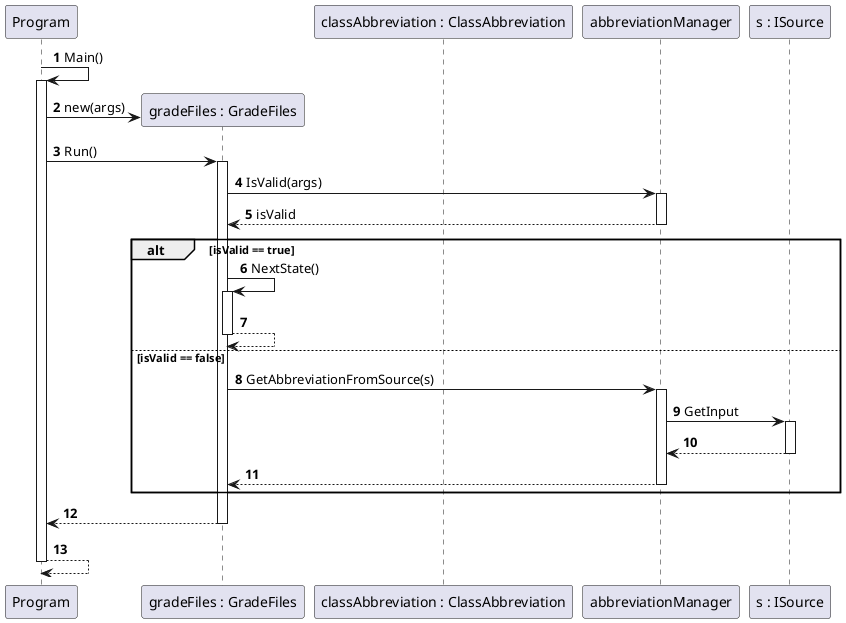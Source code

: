 @startuml

autoactivate on
autonumber

participant Program
participant "gradeFiles : GradeFiles" as gradeFiles
participant "classAbbreviation : ClassAbbreviation" as classAbbreviation


Program -> Program : Main()
    Program -> gradeFiles ** : new(args)

    Program -> gradeFiles : Run()
        gradeFiles -> abbreviationManager : IsValid(args)
        return isValid

        alt isValid == true
            gradeFiles -> gradeFiles : NextState()
            return
        else isValid == false
            gradeFiles -> abbreviationManager : GetAbbreviationFromSource(s)
                abbreviationManager -> "s : ISource" : GetInput
                return
            return
        end
    return
return


@enduml